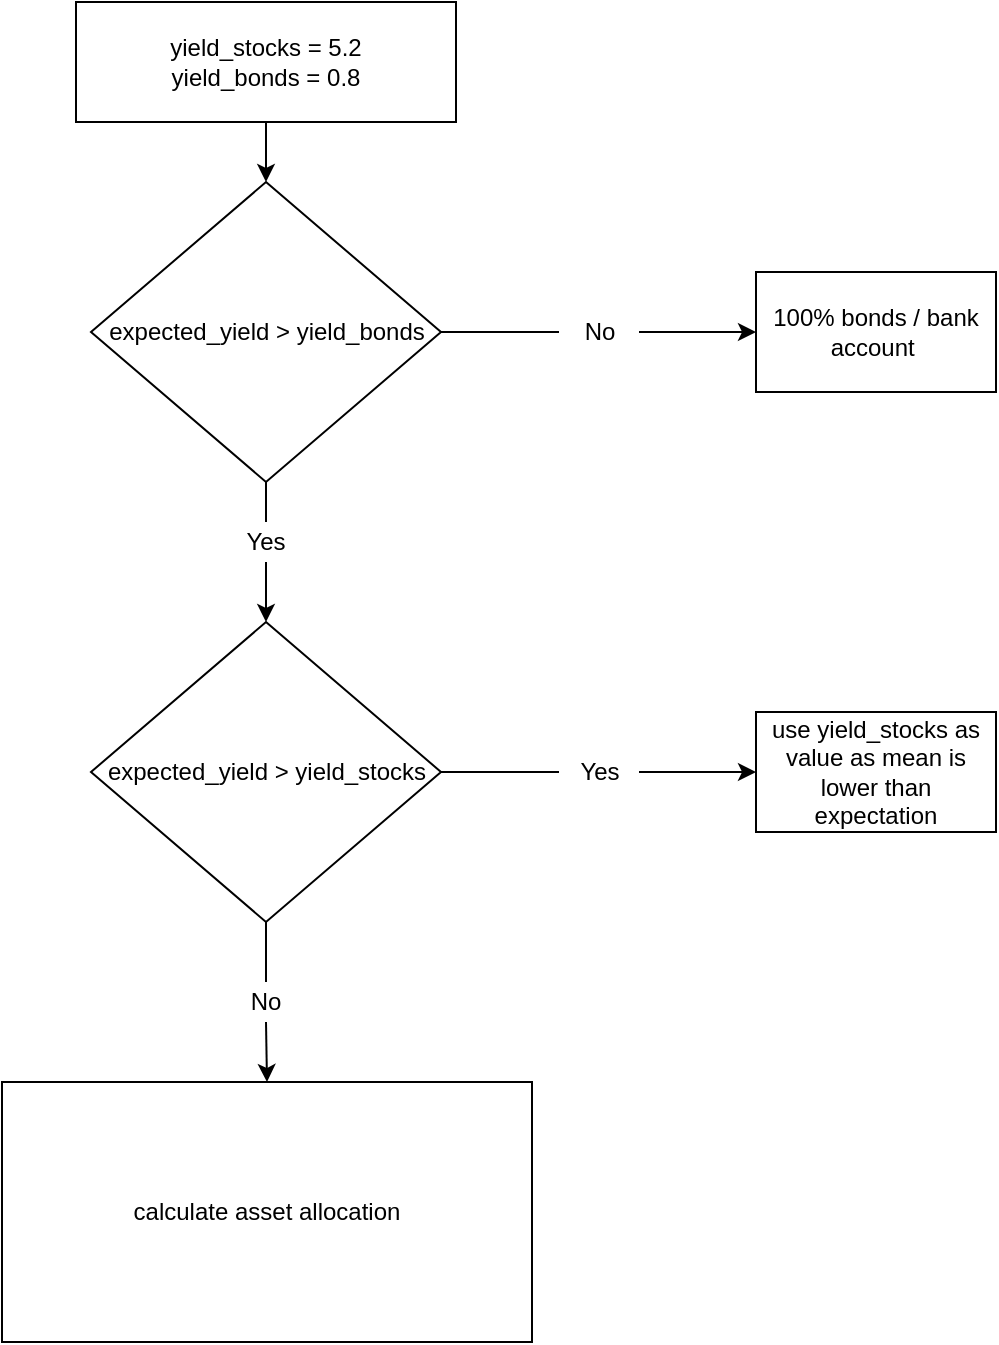 <mxfile version="12.2.4" pages="1"><diagram id="LjFeinivd-0vp5iZtAxO" name="Page-1"><mxGraphModel dx="1060" dy="571" grid="1" gridSize="10" guides="1" tooltips="1" connect="1" arrows="1" fold="1" page="1" pageScale="1" pageWidth="827" pageHeight="1169" math="0" shadow="0"><root><mxCell id="0"/><mxCell id="1" parent="0"/><mxCell id="3" value="yield_stocks = 5.2&lt;br&gt;yield_bonds = 0.8" style="rounded=0;whiteSpace=wrap;html=1;" parent="1" vertex="1"><mxGeometry x="290" y="60" width="190" height="60" as="geometry"/></mxCell><mxCell id="4" value="expected_yield &amp;gt; yield_bonds" style="rhombus;whiteSpace=wrap;html=1;" parent="1" vertex="1"><mxGeometry x="297.5" y="150" width="175" height="150" as="geometry"/></mxCell><mxCell id="8" value="" style="endArrow=classic;html=1;entryX=0;entryY=0.5;entryDx=0;entryDy=0;exitX=1;exitY=0.5;exitDx=0;exitDy=0;" parent="1" source="10" target="9" edge="1"><mxGeometry width="50" height="50" relative="1" as="geometry"><mxPoint x="580" y="225" as="sourcePoint"/><mxPoint x="600" y="225" as="targetPoint"/></mxGeometry></mxCell><mxCell id="9" value="100% bonds / bank account&amp;nbsp;" style="rounded=0;whiteSpace=wrap;html=1;" parent="1" vertex="1"><mxGeometry x="630" y="195" width="120" height="60" as="geometry"/></mxCell><mxCell id="10" value="No" style="text;html=1;strokeColor=none;fillColor=none;align=center;verticalAlign=middle;whiteSpace=wrap;rounded=0;" parent="1" vertex="1"><mxGeometry x="531.5" y="215" width="40" height="20" as="geometry"/></mxCell><mxCell id="13" value="" style="endArrow=none;html=1;exitX=1;exitY=0.5;exitDx=0;exitDy=0;entryX=0;entryY=0.5;entryDx=0;entryDy=0;" parent="1" source="4" target="10" edge="1"><mxGeometry width="50" height="50" relative="1" as="geometry"><mxPoint x="290" y="370" as="sourcePoint"/><mxPoint x="340" y="320" as="targetPoint"/></mxGeometry></mxCell><mxCell id="17" value="Yes" style="text;html=1;strokeColor=none;fillColor=none;align=center;verticalAlign=middle;whiteSpace=wrap;rounded=0;" parent="1" vertex="1"><mxGeometry x="365" y="320" width="40" height="20" as="geometry"/></mxCell><mxCell id="18" value="" style="endArrow=none;html=1;entryX=0.5;entryY=1;entryDx=0;entryDy=0;" parent="1" target="4" edge="1"><mxGeometry width="50" height="50" relative="1" as="geometry"><mxPoint x="385" y="320" as="sourcePoint"/><mxPoint x="340" y="500" as="targetPoint"/></mxGeometry></mxCell><mxCell id="19" value="" style="endArrow=classic;html=1;exitX=0.5;exitY=1;exitDx=0;exitDy=0;" parent="1" source="17" edge="1"><mxGeometry width="50" height="50" relative="1" as="geometry"><mxPoint x="290" y="550" as="sourcePoint"/><mxPoint x="385" y="370" as="targetPoint"/></mxGeometry></mxCell><mxCell id="20" value="" style="endArrow=classic;html=1;entryX=0.5;entryY=0;entryDx=0;entryDy=0;exitX=0.5;exitY=1;exitDx=0;exitDy=0;" parent="1" source="3" target="4" edge="1"><mxGeometry width="50" height="50" relative="1" as="geometry"><mxPoint x="290" y="550" as="sourcePoint"/><mxPoint x="340" y="500" as="targetPoint"/></mxGeometry></mxCell><mxCell id="21" style="edgeStyle=orthogonalEdgeStyle;rounded=0;orthogonalLoop=1;jettySize=auto;html=1;exitX=0.5;exitY=1;exitDx=0;exitDy=0;" parent="1" source="17" target="17" edge="1"><mxGeometry relative="1" as="geometry"/></mxCell><mxCell id="22" value="expected_yield &amp;gt; yield_stocks" style="rhombus;whiteSpace=wrap;html=1;" parent="1" vertex="1"><mxGeometry x="297.5" y="370" width="175" height="150" as="geometry"/></mxCell><mxCell id="24" value="" style="endArrow=classic;html=1;entryX=0;entryY=0.5;entryDx=0;entryDy=0;exitX=1;exitY=0.5;exitDx=0;exitDy=0;" parent="1" source="26" target="25" edge="1"><mxGeometry width="50" height="50" relative="1" as="geometry"><mxPoint x="580" y="445" as="sourcePoint"/><mxPoint x="600" y="445" as="targetPoint"/></mxGeometry></mxCell><mxCell id="25" value="use yield_stocks as value as mean is lower than expectation" style="rounded=0;whiteSpace=wrap;html=1;" parent="1" vertex="1"><mxGeometry x="630" y="415" width="120" height="60" as="geometry"/></mxCell><mxCell id="26" value="Yes" style="text;html=1;strokeColor=none;fillColor=none;align=center;verticalAlign=middle;whiteSpace=wrap;rounded=0;" parent="1" vertex="1"><mxGeometry x="531.5" y="435" width="40" height="20" as="geometry"/></mxCell><mxCell id="27" value="" style="endArrow=none;html=1;entryX=1;entryY=0.5;entryDx=0;entryDy=0;exitX=0;exitY=0.5;exitDx=0;exitDy=0;" parent="1" source="26" target="22" edge="1"><mxGeometry width="50" height="50" relative="1" as="geometry"><mxPoint x="290" y="590" as="sourcePoint"/><mxPoint x="340" y="540" as="targetPoint"/></mxGeometry></mxCell><mxCell id="28" value="No" style="text;html=1;strokeColor=none;fillColor=none;align=center;verticalAlign=middle;whiteSpace=wrap;rounded=0;" parent="1" vertex="1"><mxGeometry x="365" y="550" width="40" height="20" as="geometry"/></mxCell><mxCell id="29" value="" style="endArrow=none;html=1;entryX=0.5;entryY=1;entryDx=0;entryDy=0;exitX=0.5;exitY=0;exitDx=0;exitDy=0;" parent="1" source="28" target="22" edge="1"><mxGeometry width="50" height="50" relative="1" as="geometry"><mxPoint x="290" y="640" as="sourcePoint"/><mxPoint x="340" y="590" as="targetPoint"/></mxGeometry></mxCell><mxCell id="30" value="" style="endArrow=classic;html=1;exitX=0.5;exitY=1;exitDx=0;exitDy=0;entryX=0.5;entryY=0;entryDx=0;entryDy=0;" parent="1" source="28" target="31" edge="1"><mxGeometry width="50" height="50" relative="1" as="geometry"><mxPoint x="290" y="640" as="sourcePoint"/><mxPoint x="340" y="590" as="targetPoint"/></mxGeometry></mxCell><mxCell id="31" value="calculate asset allocation" style="rounded=0;whiteSpace=wrap;html=1;" parent="1" vertex="1"><mxGeometry x="253" y="600" width="265" height="130" as="geometry"/></mxCell></root></mxGraphModel></diagram></mxfile>